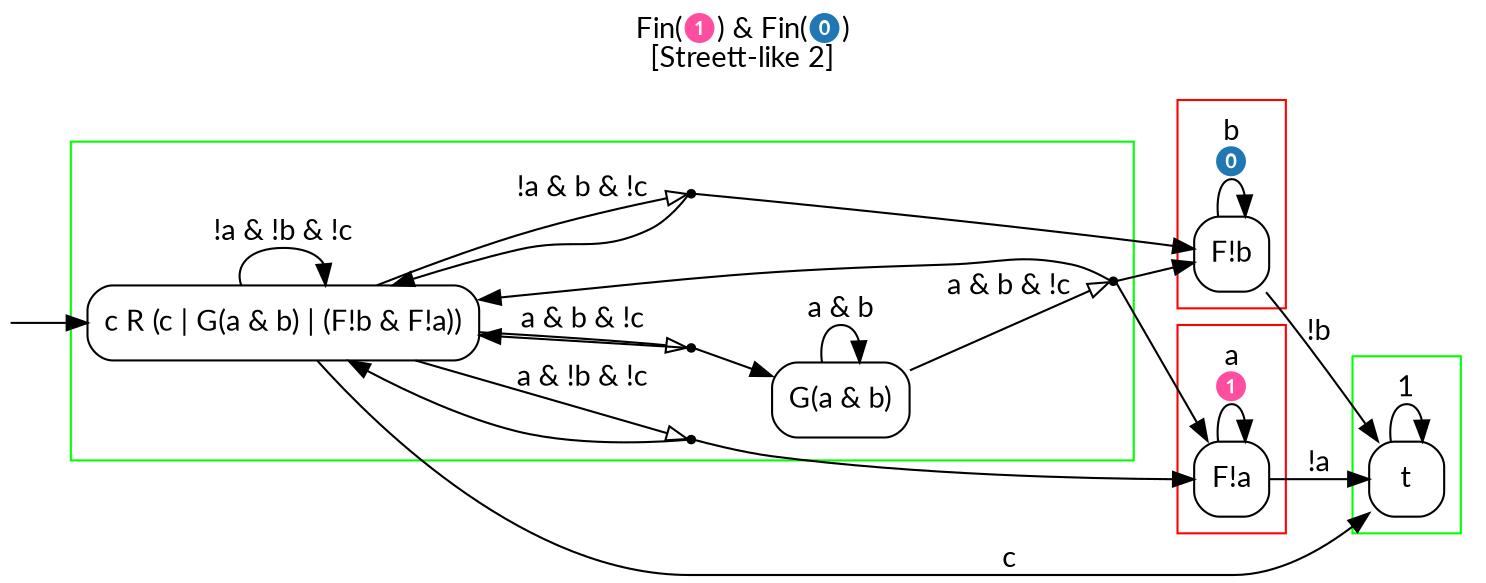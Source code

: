 digraph "SLAA for c R (c | G(a & b) | (F!b & F!a))" {
  rankdir=LR
  label=<Fin(<font color="#FF4DA0">❶</font>) &amp; Fin(<font color="#1F78B4">⓿</font>)<br/>[Streett-like 2]>
  labelloc="t"
  node [shape="box",style="rounded",width="0.5"]
  fontname="Lato"
  node [fontname="Lato"]
  edge [fontname="Lato"]
  I [label="", style=invis, width=0]
  I -> 0
  subgraph cluster_0 {
  color=green
  label=""
  4 [label=<t>]
  }
  subgraph cluster_1 {
  color=red
  label=""
  2 [label=<F!a>]
  }
  subgraph cluster_2 {
  color=red
  label=""
  3 [label=<F!b>]
  }
  subgraph cluster_3 {
  color=green
  label=""
  0 [label=<c R (c | G(a &amp; b) | (F!b &amp; F!a))>]
  -1 [label=<>,shape=point,width=0.05,height=0.05]
  -4 [label=<>,shape=point,width=0.05,height=0.05]
  -7 [label=<>,shape=point,width=0.05,height=0.05]
  1 [label=<G(a &amp; b)>]
  -10 [label=<>,shape=point,width=0.05,height=0.05]
  }
  0 -> 4 [label=<c>]
  0 -> 0 [label=<!a &amp; !b &amp; !c>]
  0 -> -1 [label=<a &amp; b &amp; !c>, arrowhead=onormal]
  -1 -> 0
  -1 -> 1
  0 -> -4 [label=<a &amp; !b &amp; !c>, arrowhead=onormal]
  -4 -> 0
  -4 -> 2
  0 -> -7 [label=<!a &amp; b &amp; !c>, arrowhead=onormal]
  -7 -> 0
  -7 -> 3
  1 -> 1 [label=<a &amp; b>]
  1 -> -10 [label=<a &amp; b &amp; !c>, arrowhead=onormal]
  -10 -> 0
  -10 -> 2
  -10 -> 3
  2 -> 4 [label=<!a>]
  2 -> 2 [label=<a<br/><font color="#FF4DA0">❶</font>>]
  3 -> 4 [label=<!b>]
  3 -> 3 [label=<b<br/><font color="#1F78B4">⓿</font>>]
  4 -> 4 [label=<1>]
}
